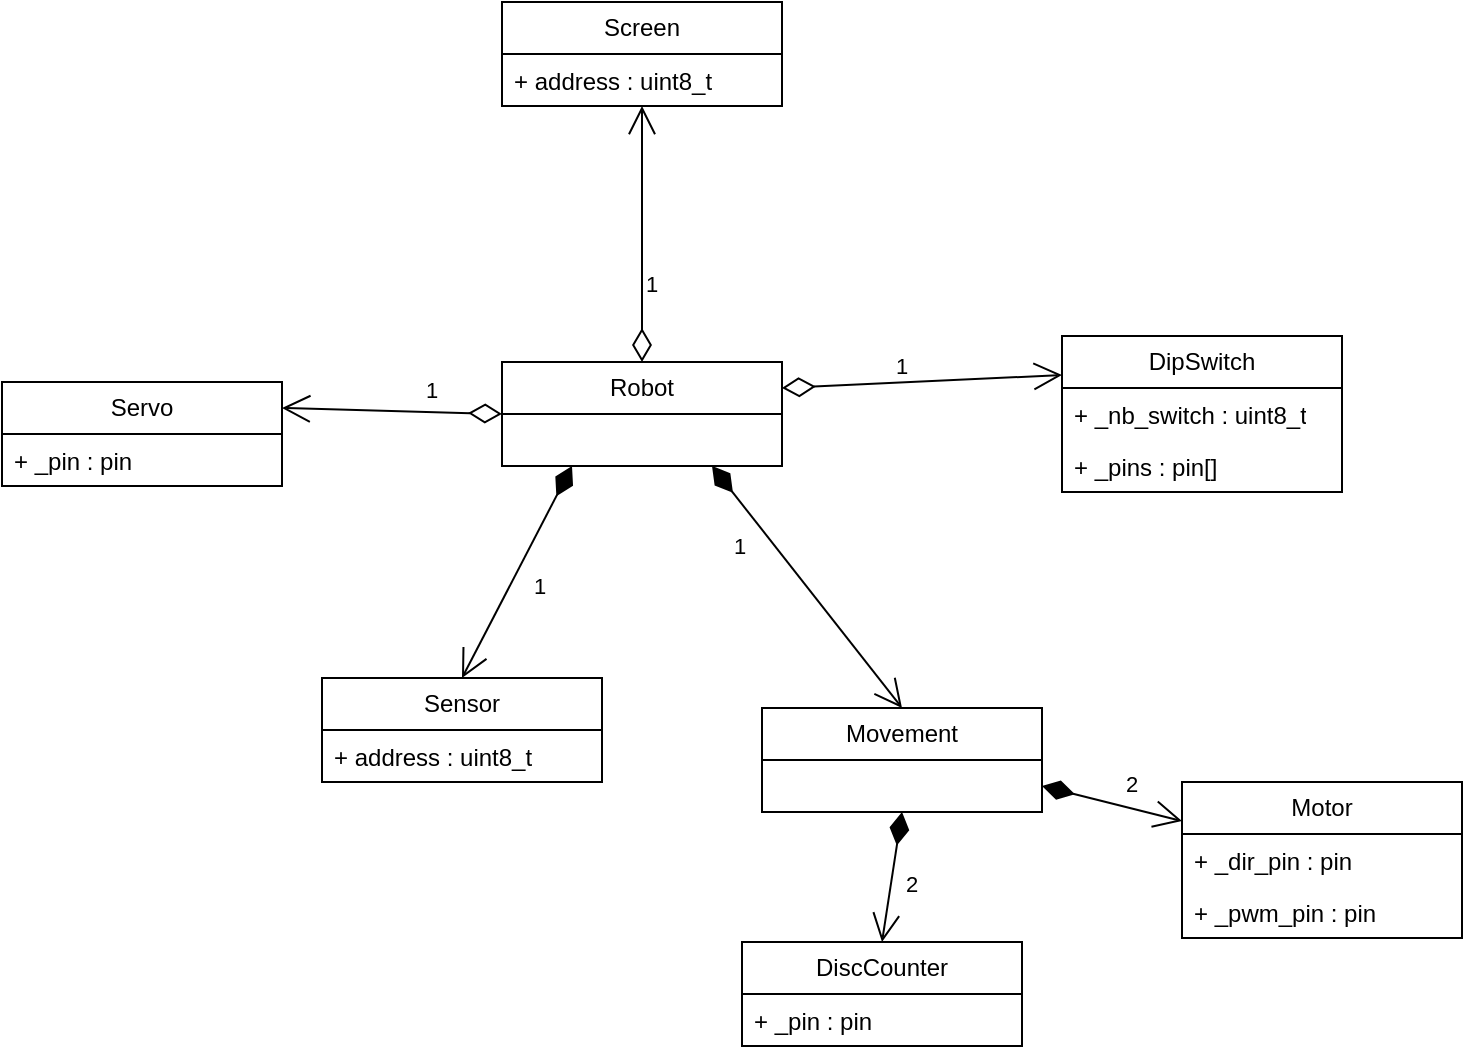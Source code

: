 <mxfile version="24.5.1" type="device">
  <diagram name="Page-1" id="SZkCf8T4Pj49EBlR_NRB">
    <mxGraphModel dx="1050" dy="621" grid="1" gridSize="10" guides="1" tooltips="1" connect="1" arrows="1" fold="1" page="1" pageScale="1" pageWidth="827" pageHeight="1169" math="0" shadow="0">
      <root>
        <mxCell id="0" />
        <mxCell id="1" parent="0" />
        <mxCell id="3wPcay7fClgFhk1aGB2Q-1" value="Robot" style="swimlane;fontStyle=0;childLayout=stackLayout;horizontal=1;startSize=26;fillColor=none;horizontalStack=0;resizeParent=1;resizeParentMax=0;resizeLast=0;collapsible=1;marginBottom=0;whiteSpace=wrap;html=1;" parent="1" vertex="1">
          <mxGeometry x="330" y="280" width="140" height="52" as="geometry" />
        </mxCell>
        <mxCell id="3wPcay7fClgFhk1aGB2Q-5" value="Movement" style="swimlane;fontStyle=0;childLayout=stackLayout;horizontal=1;startSize=26;fillColor=none;horizontalStack=0;resizeParent=1;resizeParentMax=0;resizeLast=0;collapsible=1;marginBottom=0;whiteSpace=wrap;html=1;" parent="1" vertex="1">
          <mxGeometry x="460" y="453" width="140" height="52" as="geometry">
            <mxRectangle x="490" y="360" width="80" height="30" as="alternateBounds" />
          </mxGeometry>
        </mxCell>
        <mxCell id="3wPcay7fClgFhk1aGB2Q-10" value="Sensor" style="swimlane;fontStyle=0;childLayout=stackLayout;horizontal=1;startSize=26;fillColor=none;horizontalStack=0;resizeParent=1;resizeParentMax=0;resizeLast=0;collapsible=1;marginBottom=0;whiteSpace=wrap;html=1;" parent="1" vertex="1">
          <mxGeometry x="240" y="438" width="140" height="52" as="geometry" />
        </mxCell>
        <mxCell id="3wPcay7fClgFhk1aGB2Q-11" value="+ address : uint8_t" style="text;strokeColor=none;fillColor=none;align=left;verticalAlign=top;spacingLeft=4;spacingRight=4;overflow=hidden;rotatable=0;points=[[0,0.5],[1,0.5]];portConstraint=eastwest;whiteSpace=wrap;html=1;" parent="3wPcay7fClgFhk1aGB2Q-10" vertex="1">
          <mxGeometry y="26" width="140" height="26" as="geometry" />
        </mxCell>
        <mxCell id="3wPcay7fClgFhk1aGB2Q-14" value="Servo" style="swimlane;fontStyle=0;childLayout=stackLayout;horizontal=1;startSize=26;fillColor=none;horizontalStack=0;resizeParent=1;resizeParentMax=0;resizeLast=0;collapsible=1;marginBottom=0;whiteSpace=wrap;html=1;" parent="1" vertex="1">
          <mxGeometry x="80" y="290" width="140" height="52" as="geometry" />
        </mxCell>
        <mxCell id="3wPcay7fClgFhk1aGB2Q-15" value="+ _pin : pin" style="text;strokeColor=none;fillColor=none;align=left;verticalAlign=top;spacingLeft=4;spacingRight=4;overflow=hidden;rotatable=0;points=[[0,0.5],[1,0.5]];portConstraint=eastwest;whiteSpace=wrap;html=1;" parent="3wPcay7fClgFhk1aGB2Q-14" vertex="1">
          <mxGeometry y="26" width="140" height="26" as="geometry" />
        </mxCell>
        <mxCell id="3wPcay7fClgFhk1aGB2Q-19" value="Motor" style="swimlane;fontStyle=0;childLayout=stackLayout;horizontal=1;startSize=26;fillColor=none;horizontalStack=0;resizeParent=1;resizeParentMax=0;resizeLast=0;collapsible=1;marginBottom=0;whiteSpace=wrap;html=1;" parent="1" vertex="1">
          <mxGeometry x="670" y="490" width="140" height="78" as="geometry" />
        </mxCell>
        <mxCell id="3wPcay7fClgFhk1aGB2Q-28" value="+ _dir_pin : pin" style="text;strokeColor=none;fillColor=none;align=left;verticalAlign=top;spacingLeft=4;spacingRight=4;overflow=hidden;rotatable=0;points=[[0,0.5],[1,0.5]];portConstraint=eastwest;whiteSpace=wrap;html=1;" parent="3wPcay7fClgFhk1aGB2Q-19" vertex="1">
          <mxGeometry y="26" width="140" height="26" as="geometry" />
        </mxCell>
        <mxCell id="3wPcay7fClgFhk1aGB2Q-27" value="+ _pwm_pin : pin" style="text;strokeColor=none;fillColor=none;align=left;verticalAlign=top;spacingLeft=4;spacingRight=4;overflow=hidden;rotatable=0;points=[[0,0.5],[1,0.5]];portConstraint=eastwest;whiteSpace=wrap;html=1;" parent="3wPcay7fClgFhk1aGB2Q-19" vertex="1">
          <mxGeometry y="52" width="140" height="26" as="geometry" />
        </mxCell>
        <mxCell id="3wPcay7fClgFhk1aGB2Q-23" value="DiscCounter" style="swimlane;fontStyle=0;childLayout=stackLayout;horizontal=1;startSize=26;fillColor=none;horizontalStack=0;resizeParent=1;resizeParentMax=0;resizeLast=0;collapsible=1;marginBottom=0;whiteSpace=wrap;html=1;" parent="1" vertex="1">
          <mxGeometry x="450" y="570" width="140" height="52" as="geometry" />
        </mxCell>
        <mxCell id="3wPcay7fClgFhk1aGB2Q-29" value="+ _pin : pin" style="text;strokeColor=none;fillColor=none;align=left;verticalAlign=top;spacingLeft=4;spacingRight=4;overflow=hidden;rotatable=0;points=[[0,0.5],[1,0.5]];portConstraint=eastwest;whiteSpace=wrap;html=1;" parent="3wPcay7fClgFhk1aGB2Q-23" vertex="1">
          <mxGeometry y="26" width="140" height="26" as="geometry" />
        </mxCell>
        <mxCell id="3wPcay7fClgFhk1aGB2Q-30" value="DipSwitch" style="swimlane;fontStyle=0;childLayout=stackLayout;horizontal=1;startSize=26;fillColor=none;horizontalStack=0;resizeParent=1;resizeParentMax=0;resizeLast=0;collapsible=1;marginBottom=0;whiteSpace=wrap;html=1;" parent="1" vertex="1">
          <mxGeometry x="610" y="267" width="140" height="78" as="geometry" />
        </mxCell>
        <mxCell id="3wPcay7fClgFhk1aGB2Q-34" value="+ _nb_switch : uint8_t" style="text;strokeColor=none;fillColor=none;align=left;verticalAlign=top;spacingLeft=4;spacingRight=4;overflow=hidden;rotatable=0;points=[[0,0.5],[1,0.5]];portConstraint=eastwest;whiteSpace=wrap;html=1;" parent="3wPcay7fClgFhk1aGB2Q-30" vertex="1">
          <mxGeometry y="26" width="140" height="26" as="geometry" />
        </mxCell>
        <mxCell id="3wPcay7fClgFhk1aGB2Q-31" value="+ _pins : pin[]" style="text;strokeColor=none;fillColor=none;align=left;verticalAlign=top;spacingLeft=4;spacingRight=4;overflow=hidden;rotatable=0;points=[[0,0.5],[1,0.5]];portConstraint=eastwest;whiteSpace=wrap;html=1;" parent="3wPcay7fClgFhk1aGB2Q-30" vertex="1">
          <mxGeometry y="52" width="140" height="26" as="geometry" />
        </mxCell>
        <mxCell id="3wPcay7fClgFhk1aGB2Q-35" value="Screen" style="swimlane;fontStyle=0;childLayout=stackLayout;horizontal=1;startSize=26;fillColor=none;horizontalStack=0;resizeParent=1;resizeParentMax=0;resizeLast=0;collapsible=1;marginBottom=0;whiteSpace=wrap;html=1;" parent="1" vertex="1">
          <mxGeometry x="330" y="100" width="140" height="52" as="geometry" />
        </mxCell>
        <mxCell id="3wPcay7fClgFhk1aGB2Q-53" value="+ address : uint8_t" style="text;strokeColor=none;fillColor=none;align=left;verticalAlign=top;spacingLeft=4;spacingRight=4;overflow=hidden;rotatable=0;points=[[0,0.5],[1,0.5]];portConstraint=eastwest;whiteSpace=wrap;html=1;" parent="3wPcay7fClgFhk1aGB2Q-35" vertex="1">
          <mxGeometry y="26" width="140" height="26" as="geometry" />
        </mxCell>
        <mxCell id="3wPcay7fClgFhk1aGB2Q-40" value="1" style="endArrow=open;html=1;endSize=12;startArrow=diamondThin;startSize=14;startFill=1;align=left;verticalAlign=bottom;rounded=0;exitX=0.75;exitY=1;exitDx=0;exitDy=0;entryX=0.5;entryY=0;entryDx=0;entryDy=0;" parent="1" source="3wPcay7fClgFhk1aGB2Q-1" target="3wPcay7fClgFhk1aGB2Q-5" edge="1">
          <mxGeometry x="-0.43" y="-23" relative="1" as="geometry">
            <mxPoint x="540" y="340" as="sourcePoint" />
            <mxPoint x="700" y="340" as="targetPoint" />
            <mxPoint as="offset" />
          </mxGeometry>
        </mxCell>
        <mxCell id="3wPcay7fClgFhk1aGB2Q-41" value="1" style="endArrow=open;html=1;endSize=12;startArrow=diamondThin;startSize=14;startFill=1;align=left;verticalAlign=bottom;rounded=0;strokeColor=default;fontFamily=Helvetica;fontSize=11;fontColor=default;labelBackgroundColor=default;entryX=0.5;entryY=0;entryDx=0;entryDy=0;exitX=0.25;exitY=1;exitDx=0;exitDy=0;" parent="1" source="3wPcay7fClgFhk1aGB2Q-1" target="3wPcay7fClgFhk1aGB2Q-10" edge="1">
          <mxGeometry x="0.183" y="13" relative="1" as="geometry">
            <mxPoint x="360" y="340" as="sourcePoint" />
            <mxPoint x="490" y="320" as="targetPoint" />
            <mxPoint as="offset" />
          </mxGeometry>
        </mxCell>
        <mxCell id="3wPcay7fClgFhk1aGB2Q-42" value="1" style="endArrow=open;html=1;endSize=12;startArrow=diamondThin;startSize=14;startFill=0;align=left;verticalAlign=bottom;rounded=0;strokeColor=default;fontFamily=Helvetica;fontSize=11;fontColor=default;labelBackgroundColor=default;exitX=0;exitY=0.5;exitDx=0;exitDy=0;entryX=1;entryY=0.25;entryDx=0;entryDy=0;" parent="1" source="3wPcay7fClgFhk1aGB2Q-1" target="3wPcay7fClgFhk1aGB2Q-14" edge="1">
          <mxGeometry x="-0.272" y="-2" relative="1" as="geometry">
            <mxPoint x="330" y="320" as="sourcePoint" />
            <mxPoint x="490" y="320" as="targetPoint" />
            <mxPoint as="offset" />
          </mxGeometry>
        </mxCell>
        <mxCell id="3wPcay7fClgFhk1aGB2Q-44" value="1" style="endArrow=open;html=1;endSize=12;startArrow=diamondThin;startSize=14;startFill=0;align=left;verticalAlign=bottom;rounded=0;strokeColor=default;fontFamily=Helvetica;fontSize=11;fontColor=default;labelBackgroundColor=default;exitX=0.5;exitY=0;exitDx=0;exitDy=0;entryX=0.5;entryY=1;entryDx=0;entryDy=0;" parent="1" source="3wPcay7fClgFhk1aGB2Q-1" target="3wPcay7fClgFhk1aGB2Q-35" edge="1">
          <mxGeometry x="-0.531" relative="1" as="geometry">
            <mxPoint x="330" y="320" as="sourcePoint" />
            <mxPoint x="490" y="320" as="targetPoint" />
            <mxPoint as="offset" />
          </mxGeometry>
        </mxCell>
        <mxCell id="3wPcay7fClgFhk1aGB2Q-45" value="1" style="endArrow=open;html=1;endSize=12;startArrow=diamondThin;startSize=14;startFill=0;align=left;verticalAlign=bottom;rounded=0;strokeColor=default;fontFamily=Helvetica;fontSize=11;fontColor=default;labelBackgroundColor=default;exitX=1;exitY=0.25;exitDx=0;exitDy=0;entryX=0;entryY=0.25;entryDx=0;entryDy=0;" parent="1" source="3wPcay7fClgFhk1aGB2Q-1" target="3wPcay7fClgFhk1aGB2Q-30" edge="1">
          <mxGeometry x="-0.23" y="-1" relative="1" as="geometry">
            <mxPoint x="330" y="320" as="sourcePoint" />
            <mxPoint x="600" y="293" as="targetPoint" />
            <mxPoint x="1" as="offset" />
          </mxGeometry>
        </mxCell>
        <mxCell id="3wPcay7fClgFhk1aGB2Q-46" value="2" style="endArrow=open;html=1;endSize=12;startArrow=diamondThin;startSize=14;startFill=1;align=left;verticalAlign=bottom;rounded=0;strokeColor=default;fontFamily=Helvetica;fontSize=11;fontColor=default;labelBackgroundColor=default;exitX=0.5;exitY=1;exitDx=0;exitDy=0;entryX=0.5;entryY=0;entryDx=0;entryDy=0;" parent="1" source="3wPcay7fClgFhk1aGB2Q-5" target="3wPcay7fClgFhk1aGB2Q-23" edge="1">
          <mxGeometry x="0.353" y="7" relative="1" as="geometry">
            <mxPoint x="280" y="595.5" as="sourcePoint" />
            <mxPoint x="440" y="595.5" as="targetPoint" />
            <mxPoint as="offset" />
          </mxGeometry>
        </mxCell>
        <mxCell id="3wPcay7fClgFhk1aGB2Q-47" value="2" style="endArrow=open;html=1;endSize=12;startArrow=diamondThin;startSize=14;startFill=1;align=left;verticalAlign=bottom;rounded=0;strokeColor=default;fontFamily=Helvetica;fontSize=11;fontColor=default;labelBackgroundColor=default;exitX=1;exitY=0.75;exitDx=0;exitDy=0;entryX=0;entryY=0.25;entryDx=0;entryDy=0;" parent="1" source="3wPcay7fClgFhk1aGB2Q-5" target="3wPcay7fClgFhk1aGB2Q-19" edge="1">
          <mxGeometry x="0.137" y="2" relative="1" as="geometry">
            <mxPoint x="630" y="478.5" as="sourcePoint" />
            <mxPoint x="790" y="478.5" as="targetPoint" />
            <mxPoint as="offset" />
          </mxGeometry>
        </mxCell>
      </root>
    </mxGraphModel>
  </diagram>
</mxfile>
